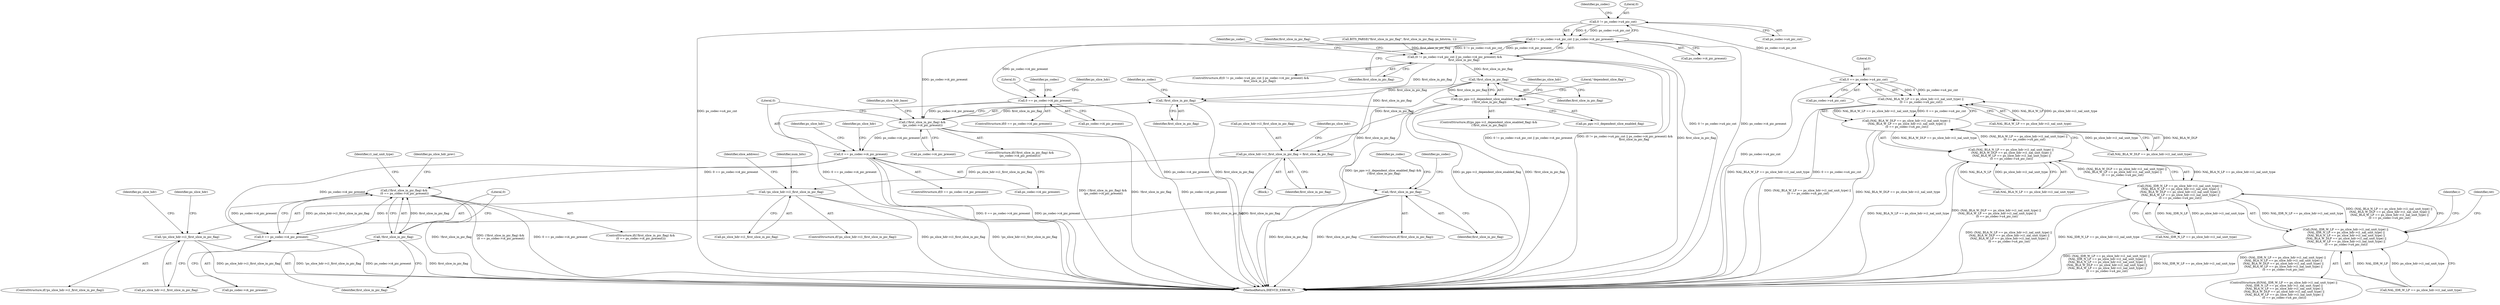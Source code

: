digraph "0_Android_7c9be319a279654e55a6d757265f88c61a16a4d5@pointer" {
"1000292" [label="(Call,0 != ps_codec->u4_pic_cnt)"];
"1000291" [label="(Call,0 != ps_codec->u4_pic_cnt || ps_codec->i4_pic_present)"];
"1000290" [label="(Call,(0 != ps_codec->u4_pic_cnt || ps_codec->i4_pic_present) &&\n                    first_slice_in_pic_flag)"];
"1000425" [label="(Call,!first_slice_in_pic_flag)"];
"1000421" [label="(Call,(ps_pps->i1_dependent_slice_enabled_flag) &&\n (!first_slice_in_pic_flag))"];
"1000488" [label="(Call,ps_slice_hdr->i1_first_slice_in_pic_flag = first_slice_in_pic_flag)"];
"1000518" [label="(Call,!ps_slice_hdr->i1_first_slice_in_pic_flag)"];
"1002441" [label="(Call,!ps_slice_hdr->i1_first_slice_in_pic_flag)"];
"1001636" [label="(Call,!first_slice_in_pic_flag)"];
"1001635" [label="(Call,(!first_slice_in_pic_flag) &&\n (ps_codec->i4_pic_present))"];
"1001668" [label="(Call,0 == ps_codec->i4_pic_present)"];
"1002507" [label="(Call,(!first_slice_in_pic_flag) &&\n (0 == ps_codec->i4_pic_present))"];
"1002510" [label="(Call,0 == ps_codec->i4_pic_present)"];
"1001699" [label="(Call,!first_slice_in_pic_flag)"];
"1002508" [label="(Call,!first_slice_in_pic_flag)"];
"1000391" [label="(Call,0 == ps_codec->i4_pic_present)"];
"1002066" [label="(Call,0 == ps_codec->u4_pic_cnt)"];
"1002060" [label="(Call,(NAL_BLA_W_LP == ps_slice_hdr->i1_nal_unit_type) ||\n (0 == ps_codec->u4_pic_cnt))"];
"1002054" [label="(Call,(NAL_BLA_W_DLP == ps_slice_hdr->i1_nal_unit_type) ||\n (NAL_BLA_W_LP == ps_slice_hdr->i1_nal_unit_type) ||\n (0 == ps_codec->u4_pic_cnt))"];
"1002048" [label="(Call,(NAL_BLA_N_LP == ps_slice_hdr->i1_nal_unit_type) ||\n (NAL_BLA_W_DLP == ps_slice_hdr->i1_nal_unit_type) ||\n (NAL_BLA_W_LP == ps_slice_hdr->i1_nal_unit_type) ||\n (0 == ps_codec->u4_pic_cnt))"];
"1002042" [label="(Call,(NAL_IDR_N_LP == ps_slice_hdr->i1_nal_unit_type) ||\n (NAL_BLA_N_LP == ps_slice_hdr->i1_nal_unit_type) ||\n (NAL_BLA_W_DLP == ps_slice_hdr->i1_nal_unit_type) ||\n (NAL_BLA_W_LP == ps_slice_hdr->i1_nal_unit_type) ||\n (0 == ps_codec->u4_pic_cnt))"];
"1002036" [label="(Call,(NAL_IDR_W_LP == ps_slice_hdr->i1_nal_unit_type) ||\n (NAL_IDR_N_LP == ps_slice_hdr->i1_nal_unit_type) ||\n (NAL_BLA_N_LP == ps_slice_hdr->i1_nal_unit_type) ||\n (NAL_BLA_W_DLP == ps_slice_hdr->i1_nal_unit_type) ||\n (NAL_BLA_W_LP == ps_slice_hdr->i1_nal_unit_type) ||\n (0 == ps_codec->u4_pic_cnt))"];
"1002049" [label="(Call,NAL_BLA_N_LP == ps_slice_hdr->i1_nal_unit_type)"];
"1001698" [label="(ControlStructure,if(!first_slice_in_pic_flag))"];
"1000390" [label="(ControlStructure,if(0 == ps_codec->i4_pic_present))"];
"1001644" [label="(Identifier,ps_slice_hdr_base)"];
"1000488" [label="(Call,ps_slice_hdr->i1_first_slice_in_pic_flag = first_slice_in_pic_flag)"];
"1002511" [label="(Literal,0)"];
"1001847" [label="(Identifier,ps_codec)"];
"1000292" [label="(Call,0 != ps_codec->u4_pic_cnt)"];
"1000489" [label="(Call,ps_slice_hdr->i1_first_slice_in_pic_flag)"];
"1002506" [label="(ControlStructure,if((!first_slice_in_pic_flag) &&\n (0 == ps_codec->i4_pic_present)))"];
"1001699" [label="(Call,!first_slice_in_pic_flag)"];
"1001638" [label="(Call,ps_codec->i4_pic_present)"];
"1002061" [label="(Call,NAL_BLA_W_LP == ps_slice_hdr->i1_nal_unit_type)"];
"1000421" [label="(Call,(ps_pps->i1_dependent_slice_enabled_flag) &&\n (!first_slice_in_pic_flag))"];
"1002035" [label="(ControlStructure,if((NAL_IDR_W_LP == ps_slice_hdr->i1_nal_unit_type) ||\n (NAL_IDR_N_LP == ps_slice_hdr->i1_nal_unit_type) ||\n (NAL_BLA_N_LP == ps_slice_hdr->i1_nal_unit_type) ||\n (NAL_BLA_W_DLP == ps_slice_hdr->i1_nal_unit_type) ||\n (NAL_BLA_W_LP == ps_slice_hdr->i1_nal_unit_type) ||\n (0 == ps_codec->u4_pic_cnt)))"];
"1000393" [label="(Call,ps_codec->i4_pic_present)"];
"1000495" [label="(Identifier,ps_slice_hdr)"];
"1000404" [label="(Identifier,ps_slice_hdr)"];
"1000425" [label="(Call,!first_slice_in_pic_flag)"];
"1002066" [label="(Call,0 == ps_codec->u4_pic_cnt)"];
"1000422" [label="(Call,ps_pps->i1_dependent_slice_enabled_flag)"];
"1000492" [label="(Identifier,first_slice_in_pic_flag)"];
"1001637" [label="(Identifier,first_slice_in_pic_flag)"];
"1001676" [label="(Identifier,ps_slice_hdr)"];
"1002510" [label="(Call,0 == ps_codec->i4_pic_present)"];
"1001635" [label="(Call,(!first_slice_in_pic_flag) &&\n (ps_codec->i4_pic_present))"];
"1002599" [label="(Identifier,i1_nal_unit_type)"];
"1000291" [label="(Call,0 != ps_codec->u4_pic_cnt || ps_codec->i4_pic_present)"];
"1001669" [label="(Literal,0)"];
"1002512" [label="(Call,ps_codec->i4_pic_present)"];
"1000519" [label="(Call,ps_slice_hdr->i1_first_slice_in_pic_flag)"];
"1001700" [label="(Identifier,first_slice_in_pic_flag)"];
"1001639" [label="(Identifier,ps_codec)"];
"1000379" [label="(Identifier,first_slice_in_pic_flag)"];
"1000553" [label="(Identifier,slice_address)"];
"1002060" [label="(Call,(NAL_BLA_W_LP == ps_slice_hdr->i1_nal_unit_type) ||\n (0 == ps_codec->u4_pic_cnt))"];
"1000289" [label="(ControlStructure,if((0 != ps_codec->u4_pic_cnt || ps_codec->i4_pic_present) &&\n                    first_slice_in_pic_flag))"];
"1000426" [label="(Identifier,first_slice_in_pic_flag)"];
"1000420" [label="(ControlStructure,if((ps_pps->i1_dependent_slice_enabled_flag) &&\n (!first_slice_in_pic_flag)))"];
"1000298" [label="(Identifier,ps_codec)"];
"1001667" [label="(ControlStructure,if(0 == ps_codec->i4_pic_present))"];
"1002507" [label="(Call,(!first_slice_in_pic_flag) &&\n (0 == ps_codec->i4_pic_present))"];
"1001634" [label="(ControlStructure,if((!first_slice_in_pic_flag) &&\n (ps_codec->i4_pic_present)))"];
"1002448" [label="(Identifier,ps_slice_hdr)"];
"1002067" [label="(Literal,0)"];
"1001706" [label="(Identifier,ps_codec)"];
"1000300" [label="(Identifier,first_slice_in_pic_flag)"];
"1002509" [label="(Identifier,first_slice_in_pic_flag)"];
"1002074" [label="(Identifier,i)"];
"1002206" [label="(Identifier,ret)"];
"1002068" [label="(Call,ps_codec->u4_pic_cnt)"];
"1000429" [label="(Literal,\"dependent_slice_flag\")"];
"1000294" [label="(Call,ps_codec->u4_pic_cnt)"];
"1000290" [label="(Call,(0 != ps_codec->u4_pic_cnt || ps_codec->i4_pic_present) &&\n                    first_slice_in_pic_flag)"];
"1000517" [label="(ControlStructure,if(!ps_slice_hdr->i1_first_slice_in_pic_flag))"];
"1000195" [label="(Call,BITS_PARSE(\"first_slice_in_pic_flag\", first_slice_in_pic_flag, ps_bitstrm, 1))"];
"1002661" [label="(MethodReturn,IHEVCD_ERROR_T)"];
"1002054" [label="(Call,(NAL_BLA_W_DLP == ps_slice_hdr->i1_nal_unit_type) ||\n (NAL_BLA_W_LP == ps_slice_hdr->i1_nal_unit_type) ||\n (0 == ps_codec->u4_pic_cnt))"];
"1002441" [label="(Call,!ps_slice_hdr->i1_first_slice_in_pic_flag)"];
"1002440" [label="(ControlStructure,if(!ps_slice_hdr->i1_first_slice_in_pic_flag))"];
"1002055" [label="(Call,NAL_BLA_W_DLP == ps_slice_hdr->i1_nal_unit_type)"];
"1002043" [label="(Call,NAL_IDR_N_LP == ps_slice_hdr->i1_nal_unit_type)"];
"1002037" [label="(Call,NAL_IDR_W_LP == ps_slice_hdr->i1_nal_unit_type)"];
"1001636" [label="(Call,!first_slice_in_pic_flag)"];
"1002488" [label="(Identifier,ps_slice_hdr)"];
"1001691" [label="(Identifier,ps_slice_hdr)"];
"1002518" [label="(Identifier,ps_slice_hdr_prev)"];
"1000525" [label="(Identifier,num_bits)"];
"1002036" [label="(Call,(NAL_IDR_W_LP == ps_slice_hdr->i1_nal_unit_type) ||\n (NAL_IDR_N_LP == ps_slice_hdr->i1_nal_unit_type) ||\n (NAL_BLA_N_LP == ps_slice_hdr->i1_nal_unit_type) ||\n (NAL_BLA_W_DLP == ps_slice_hdr->i1_nal_unit_type) ||\n (NAL_BLA_W_LP == ps_slice_hdr->i1_nal_unit_type) ||\n (0 == ps_codec->u4_pic_cnt))"];
"1000392" [label="(Literal,0)"];
"1000297" [label="(Call,ps_codec->i4_pic_present)"];
"1000391" [label="(Call,0 == ps_codec->i4_pic_present)"];
"1000475" [label="(Identifier,ps_slice_hdr)"];
"1000132" [label="(Block,)"];
"1001668" [label="(Call,0 == ps_codec->i4_pic_present)"];
"1000518" [label="(Call,!ps_slice_hdr->i1_first_slice_in_pic_flag)"];
"1002048" [label="(Call,(NAL_BLA_N_LP == ps_slice_hdr->i1_nal_unit_type) ||\n (NAL_BLA_W_DLP == ps_slice_hdr->i1_nal_unit_type) ||\n (NAL_BLA_W_LP == ps_slice_hdr->i1_nal_unit_type) ||\n (0 == ps_codec->u4_pic_cnt))"];
"1000304" [label="(Identifier,ps_codec)"];
"1002508" [label="(Call,!first_slice_in_pic_flag)"];
"1000399" [label="(Identifier,ps_codec)"];
"1000293" [label="(Literal,0)"];
"1002042" [label="(Call,(NAL_IDR_N_LP == ps_slice_hdr->i1_nal_unit_type) ||\n (NAL_BLA_N_LP == ps_slice_hdr->i1_nal_unit_type) ||\n (NAL_BLA_W_DLP == ps_slice_hdr->i1_nal_unit_type) ||\n (NAL_BLA_W_LP == ps_slice_hdr->i1_nal_unit_type) ||\n (0 == ps_codec->u4_pic_cnt))"];
"1001670" [label="(Call,ps_codec->i4_pic_present)"];
"1002442" [label="(Call,ps_slice_hdr->i1_first_slice_in_pic_flag)"];
"1000292" -> "1000291"  [label="AST: "];
"1000292" -> "1000294"  [label="CFG: "];
"1000293" -> "1000292"  [label="AST: "];
"1000294" -> "1000292"  [label="AST: "];
"1000298" -> "1000292"  [label="CFG: "];
"1000291" -> "1000292"  [label="CFG: "];
"1000292" -> "1002661"  [label="DDG: ps_codec->u4_pic_cnt"];
"1000292" -> "1000291"  [label="DDG: 0"];
"1000292" -> "1000291"  [label="DDG: ps_codec->u4_pic_cnt"];
"1000292" -> "1002066"  [label="DDG: ps_codec->u4_pic_cnt"];
"1000291" -> "1000290"  [label="AST: "];
"1000291" -> "1000297"  [label="CFG: "];
"1000297" -> "1000291"  [label="AST: "];
"1000300" -> "1000291"  [label="CFG: "];
"1000290" -> "1000291"  [label="CFG: "];
"1000291" -> "1002661"  [label="DDG: 0 != ps_codec->u4_pic_cnt"];
"1000291" -> "1002661"  [label="DDG: ps_codec->i4_pic_present"];
"1000291" -> "1000290"  [label="DDG: 0 != ps_codec->u4_pic_cnt"];
"1000291" -> "1000290"  [label="DDG: ps_codec->i4_pic_present"];
"1000291" -> "1000391"  [label="DDG: ps_codec->i4_pic_present"];
"1000291" -> "1001635"  [label="DDG: ps_codec->i4_pic_present"];
"1000290" -> "1000289"  [label="AST: "];
"1000290" -> "1000300"  [label="CFG: "];
"1000300" -> "1000290"  [label="AST: "];
"1000304" -> "1000290"  [label="CFG: "];
"1000379" -> "1000290"  [label="CFG: "];
"1000290" -> "1002661"  [label="DDG: 0 != ps_codec->u4_pic_cnt || ps_codec->i4_pic_present"];
"1000290" -> "1002661"  [label="DDG: (0 != ps_codec->u4_pic_cnt || ps_codec->i4_pic_present) &&\n                    first_slice_in_pic_flag"];
"1000290" -> "1002661"  [label="DDG: first_slice_in_pic_flag"];
"1000195" -> "1000290"  [label="DDG: first_slice_in_pic_flag"];
"1000290" -> "1000425"  [label="DDG: first_slice_in_pic_flag"];
"1000290" -> "1000488"  [label="DDG: first_slice_in_pic_flag"];
"1000290" -> "1001636"  [label="DDG: first_slice_in_pic_flag"];
"1000425" -> "1000421"  [label="AST: "];
"1000425" -> "1000426"  [label="CFG: "];
"1000426" -> "1000425"  [label="AST: "];
"1000421" -> "1000425"  [label="CFG: "];
"1000425" -> "1000421"  [label="DDG: first_slice_in_pic_flag"];
"1000425" -> "1000488"  [label="DDG: first_slice_in_pic_flag"];
"1000425" -> "1001636"  [label="DDG: first_slice_in_pic_flag"];
"1000421" -> "1000420"  [label="AST: "];
"1000421" -> "1000422"  [label="CFG: "];
"1000422" -> "1000421"  [label="AST: "];
"1000429" -> "1000421"  [label="CFG: "];
"1000475" -> "1000421"  [label="CFG: "];
"1000421" -> "1002661"  [label="DDG: ps_pps->i1_dependent_slice_enabled_flag"];
"1000421" -> "1002661"  [label="DDG: !first_slice_in_pic_flag"];
"1000421" -> "1002661"  [label="DDG: (ps_pps->i1_dependent_slice_enabled_flag) &&\n (!first_slice_in_pic_flag)"];
"1000488" -> "1000132"  [label="AST: "];
"1000488" -> "1000492"  [label="CFG: "];
"1000489" -> "1000488"  [label="AST: "];
"1000492" -> "1000488"  [label="AST: "];
"1000495" -> "1000488"  [label="CFG: "];
"1000488" -> "1002661"  [label="DDG: first_slice_in_pic_flag"];
"1000488" -> "1000518"  [label="DDG: ps_slice_hdr->i1_first_slice_in_pic_flag"];
"1000518" -> "1000517"  [label="AST: "];
"1000518" -> "1000519"  [label="CFG: "];
"1000519" -> "1000518"  [label="AST: "];
"1000525" -> "1000518"  [label="CFG: "];
"1000553" -> "1000518"  [label="CFG: "];
"1000518" -> "1002661"  [label="DDG: ps_slice_hdr->i1_first_slice_in_pic_flag"];
"1000518" -> "1002661"  [label="DDG: !ps_slice_hdr->i1_first_slice_in_pic_flag"];
"1000518" -> "1002441"  [label="DDG: ps_slice_hdr->i1_first_slice_in_pic_flag"];
"1002441" -> "1002440"  [label="AST: "];
"1002441" -> "1002442"  [label="CFG: "];
"1002442" -> "1002441"  [label="AST: "];
"1002448" -> "1002441"  [label="CFG: "];
"1002488" -> "1002441"  [label="CFG: "];
"1002441" -> "1002661"  [label="DDG: !ps_slice_hdr->i1_first_slice_in_pic_flag"];
"1002441" -> "1002661"  [label="DDG: ps_slice_hdr->i1_first_slice_in_pic_flag"];
"1001636" -> "1001635"  [label="AST: "];
"1001636" -> "1001637"  [label="CFG: "];
"1001637" -> "1001636"  [label="AST: "];
"1001639" -> "1001636"  [label="CFG: "];
"1001635" -> "1001636"  [label="CFG: "];
"1001636" -> "1002661"  [label="DDG: first_slice_in_pic_flag"];
"1001636" -> "1001635"  [label="DDG: first_slice_in_pic_flag"];
"1001636" -> "1001699"  [label="DDG: first_slice_in_pic_flag"];
"1001635" -> "1001634"  [label="AST: "];
"1001635" -> "1001638"  [label="CFG: "];
"1001638" -> "1001635"  [label="AST: "];
"1001644" -> "1001635"  [label="CFG: "];
"1001669" -> "1001635"  [label="CFG: "];
"1001635" -> "1002661"  [label="DDG: !first_slice_in_pic_flag"];
"1001635" -> "1002661"  [label="DDG: ps_codec->i4_pic_present"];
"1001635" -> "1002661"  [label="DDG: (!first_slice_in_pic_flag) &&\n (ps_codec->i4_pic_present)"];
"1000391" -> "1001635"  [label="DDG: ps_codec->i4_pic_present"];
"1001635" -> "1001668"  [label="DDG: ps_codec->i4_pic_present"];
"1001668" -> "1001667"  [label="AST: "];
"1001668" -> "1001670"  [label="CFG: "];
"1001669" -> "1001668"  [label="AST: "];
"1001670" -> "1001668"  [label="AST: "];
"1001676" -> "1001668"  [label="CFG: "];
"1001691" -> "1001668"  [label="CFG: "];
"1001668" -> "1002661"  [label="DDG: 0 == ps_codec->i4_pic_present"];
"1001668" -> "1002661"  [label="DDG: ps_codec->i4_pic_present"];
"1001668" -> "1002507"  [label="DDG: 0 == ps_codec->i4_pic_present"];
"1001668" -> "1002510"  [label="DDG: ps_codec->i4_pic_present"];
"1002507" -> "1002506"  [label="AST: "];
"1002507" -> "1002508"  [label="CFG: "];
"1002507" -> "1002510"  [label="CFG: "];
"1002508" -> "1002507"  [label="AST: "];
"1002510" -> "1002507"  [label="AST: "];
"1002518" -> "1002507"  [label="CFG: "];
"1002599" -> "1002507"  [label="CFG: "];
"1002507" -> "1002661"  [label="DDG: 0 == ps_codec->i4_pic_present"];
"1002507" -> "1002661"  [label="DDG: !first_slice_in_pic_flag"];
"1002507" -> "1002661"  [label="DDG: (!first_slice_in_pic_flag) &&\n (0 == ps_codec->i4_pic_present)"];
"1002508" -> "1002507"  [label="DDG: first_slice_in_pic_flag"];
"1002510" -> "1002507"  [label="DDG: 0"];
"1002510" -> "1002507"  [label="DDG: ps_codec->i4_pic_present"];
"1002510" -> "1002512"  [label="CFG: "];
"1002511" -> "1002510"  [label="AST: "];
"1002512" -> "1002510"  [label="AST: "];
"1002510" -> "1002661"  [label="DDG: ps_codec->i4_pic_present"];
"1001699" -> "1001698"  [label="AST: "];
"1001699" -> "1001700"  [label="CFG: "];
"1001700" -> "1001699"  [label="AST: "];
"1001706" -> "1001699"  [label="CFG: "];
"1001847" -> "1001699"  [label="CFG: "];
"1001699" -> "1002661"  [label="DDG: !first_slice_in_pic_flag"];
"1001699" -> "1002661"  [label="DDG: first_slice_in_pic_flag"];
"1001699" -> "1002508"  [label="DDG: first_slice_in_pic_flag"];
"1002508" -> "1002509"  [label="CFG: "];
"1002509" -> "1002508"  [label="AST: "];
"1002511" -> "1002508"  [label="CFG: "];
"1002508" -> "1002661"  [label="DDG: first_slice_in_pic_flag"];
"1000391" -> "1000390"  [label="AST: "];
"1000391" -> "1000393"  [label="CFG: "];
"1000392" -> "1000391"  [label="AST: "];
"1000393" -> "1000391"  [label="AST: "];
"1000399" -> "1000391"  [label="CFG: "];
"1000404" -> "1000391"  [label="CFG: "];
"1000391" -> "1002661"  [label="DDG: ps_codec->i4_pic_present"];
"1000391" -> "1002661"  [label="DDG: 0 == ps_codec->i4_pic_present"];
"1002066" -> "1002060"  [label="AST: "];
"1002066" -> "1002068"  [label="CFG: "];
"1002067" -> "1002066"  [label="AST: "];
"1002068" -> "1002066"  [label="AST: "];
"1002060" -> "1002066"  [label="CFG: "];
"1002066" -> "1002661"  [label="DDG: ps_codec->u4_pic_cnt"];
"1002066" -> "1002060"  [label="DDG: 0"];
"1002066" -> "1002060"  [label="DDG: ps_codec->u4_pic_cnt"];
"1002060" -> "1002054"  [label="AST: "];
"1002060" -> "1002061"  [label="CFG: "];
"1002061" -> "1002060"  [label="AST: "];
"1002054" -> "1002060"  [label="CFG: "];
"1002060" -> "1002661"  [label="DDG: 0 == ps_codec->u4_pic_cnt"];
"1002060" -> "1002661"  [label="DDG: NAL_BLA_W_LP == ps_slice_hdr->i1_nal_unit_type"];
"1002060" -> "1002054"  [label="DDG: NAL_BLA_W_LP == ps_slice_hdr->i1_nal_unit_type"];
"1002060" -> "1002054"  [label="DDG: 0 == ps_codec->u4_pic_cnt"];
"1002061" -> "1002060"  [label="DDG: NAL_BLA_W_LP"];
"1002061" -> "1002060"  [label="DDG: ps_slice_hdr->i1_nal_unit_type"];
"1002054" -> "1002048"  [label="AST: "];
"1002054" -> "1002055"  [label="CFG: "];
"1002055" -> "1002054"  [label="AST: "];
"1002048" -> "1002054"  [label="CFG: "];
"1002054" -> "1002661"  [label="DDG: (NAL_BLA_W_LP == ps_slice_hdr->i1_nal_unit_type) ||\n (0 == ps_codec->u4_pic_cnt)"];
"1002054" -> "1002661"  [label="DDG: NAL_BLA_W_DLP == ps_slice_hdr->i1_nal_unit_type"];
"1002054" -> "1002048"  [label="DDG: NAL_BLA_W_DLP == ps_slice_hdr->i1_nal_unit_type"];
"1002054" -> "1002048"  [label="DDG: (NAL_BLA_W_LP == ps_slice_hdr->i1_nal_unit_type) ||\n (0 == ps_codec->u4_pic_cnt)"];
"1002055" -> "1002054"  [label="DDG: NAL_BLA_W_DLP"];
"1002055" -> "1002054"  [label="DDG: ps_slice_hdr->i1_nal_unit_type"];
"1002048" -> "1002042"  [label="AST: "];
"1002048" -> "1002049"  [label="CFG: "];
"1002049" -> "1002048"  [label="AST: "];
"1002042" -> "1002048"  [label="CFG: "];
"1002048" -> "1002661"  [label="DDG: NAL_BLA_N_LP == ps_slice_hdr->i1_nal_unit_type"];
"1002048" -> "1002661"  [label="DDG: (NAL_BLA_W_DLP == ps_slice_hdr->i1_nal_unit_type) ||\n (NAL_BLA_W_LP == ps_slice_hdr->i1_nal_unit_type) ||\n (0 == ps_codec->u4_pic_cnt)"];
"1002048" -> "1002042"  [label="DDG: NAL_BLA_N_LP == ps_slice_hdr->i1_nal_unit_type"];
"1002048" -> "1002042"  [label="DDG: (NAL_BLA_W_DLP == ps_slice_hdr->i1_nal_unit_type) ||\n (NAL_BLA_W_LP == ps_slice_hdr->i1_nal_unit_type) ||\n (0 == ps_codec->u4_pic_cnt)"];
"1002049" -> "1002048"  [label="DDG: NAL_BLA_N_LP"];
"1002049" -> "1002048"  [label="DDG: ps_slice_hdr->i1_nal_unit_type"];
"1002042" -> "1002036"  [label="AST: "];
"1002042" -> "1002043"  [label="CFG: "];
"1002043" -> "1002042"  [label="AST: "];
"1002036" -> "1002042"  [label="CFG: "];
"1002042" -> "1002661"  [label="DDG: (NAL_BLA_N_LP == ps_slice_hdr->i1_nal_unit_type) ||\n (NAL_BLA_W_DLP == ps_slice_hdr->i1_nal_unit_type) ||\n (NAL_BLA_W_LP == ps_slice_hdr->i1_nal_unit_type) ||\n (0 == ps_codec->u4_pic_cnt)"];
"1002042" -> "1002661"  [label="DDG: NAL_IDR_N_LP == ps_slice_hdr->i1_nal_unit_type"];
"1002042" -> "1002036"  [label="DDG: NAL_IDR_N_LP == ps_slice_hdr->i1_nal_unit_type"];
"1002042" -> "1002036"  [label="DDG: (NAL_BLA_N_LP == ps_slice_hdr->i1_nal_unit_type) ||\n (NAL_BLA_W_DLP == ps_slice_hdr->i1_nal_unit_type) ||\n (NAL_BLA_W_LP == ps_slice_hdr->i1_nal_unit_type) ||\n (0 == ps_codec->u4_pic_cnt)"];
"1002043" -> "1002042"  [label="DDG: NAL_IDR_N_LP"];
"1002043" -> "1002042"  [label="DDG: ps_slice_hdr->i1_nal_unit_type"];
"1002036" -> "1002035"  [label="AST: "];
"1002036" -> "1002037"  [label="CFG: "];
"1002037" -> "1002036"  [label="AST: "];
"1002074" -> "1002036"  [label="CFG: "];
"1002206" -> "1002036"  [label="CFG: "];
"1002036" -> "1002661"  [label="DDG: (NAL_IDR_N_LP == ps_slice_hdr->i1_nal_unit_type) ||\n (NAL_BLA_N_LP == ps_slice_hdr->i1_nal_unit_type) ||\n (NAL_BLA_W_DLP == ps_slice_hdr->i1_nal_unit_type) ||\n (NAL_BLA_W_LP == ps_slice_hdr->i1_nal_unit_type) ||\n (0 == ps_codec->u4_pic_cnt)"];
"1002036" -> "1002661"  [label="DDG: (NAL_IDR_W_LP == ps_slice_hdr->i1_nal_unit_type) ||\n (NAL_IDR_N_LP == ps_slice_hdr->i1_nal_unit_type) ||\n (NAL_BLA_N_LP == ps_slice_hdr->i1_nal_unit_type) ||\n (NAL_BLA_W_DLP == ps_slice_hdr->i1_nal_unit_type) ||\n (NAL_BLA_W_LP == ps_slice_hdr->i1_nal_unit_type) ||\n (0 == ps_codec->u4_pic_cnt)"];
"1002036" -> "1002661"  [label="DDG: NAL_IDR_W_LP == ps_slice_hdr->i1_nal_unit_type"];
"1002037" -> "1002036"  [label="DDG: NAL_IDR_W_LP"];
"1002037" -> "1002036"  [label="DDG: ps_slice_hdr->i1_nal_unit_type"];
}
